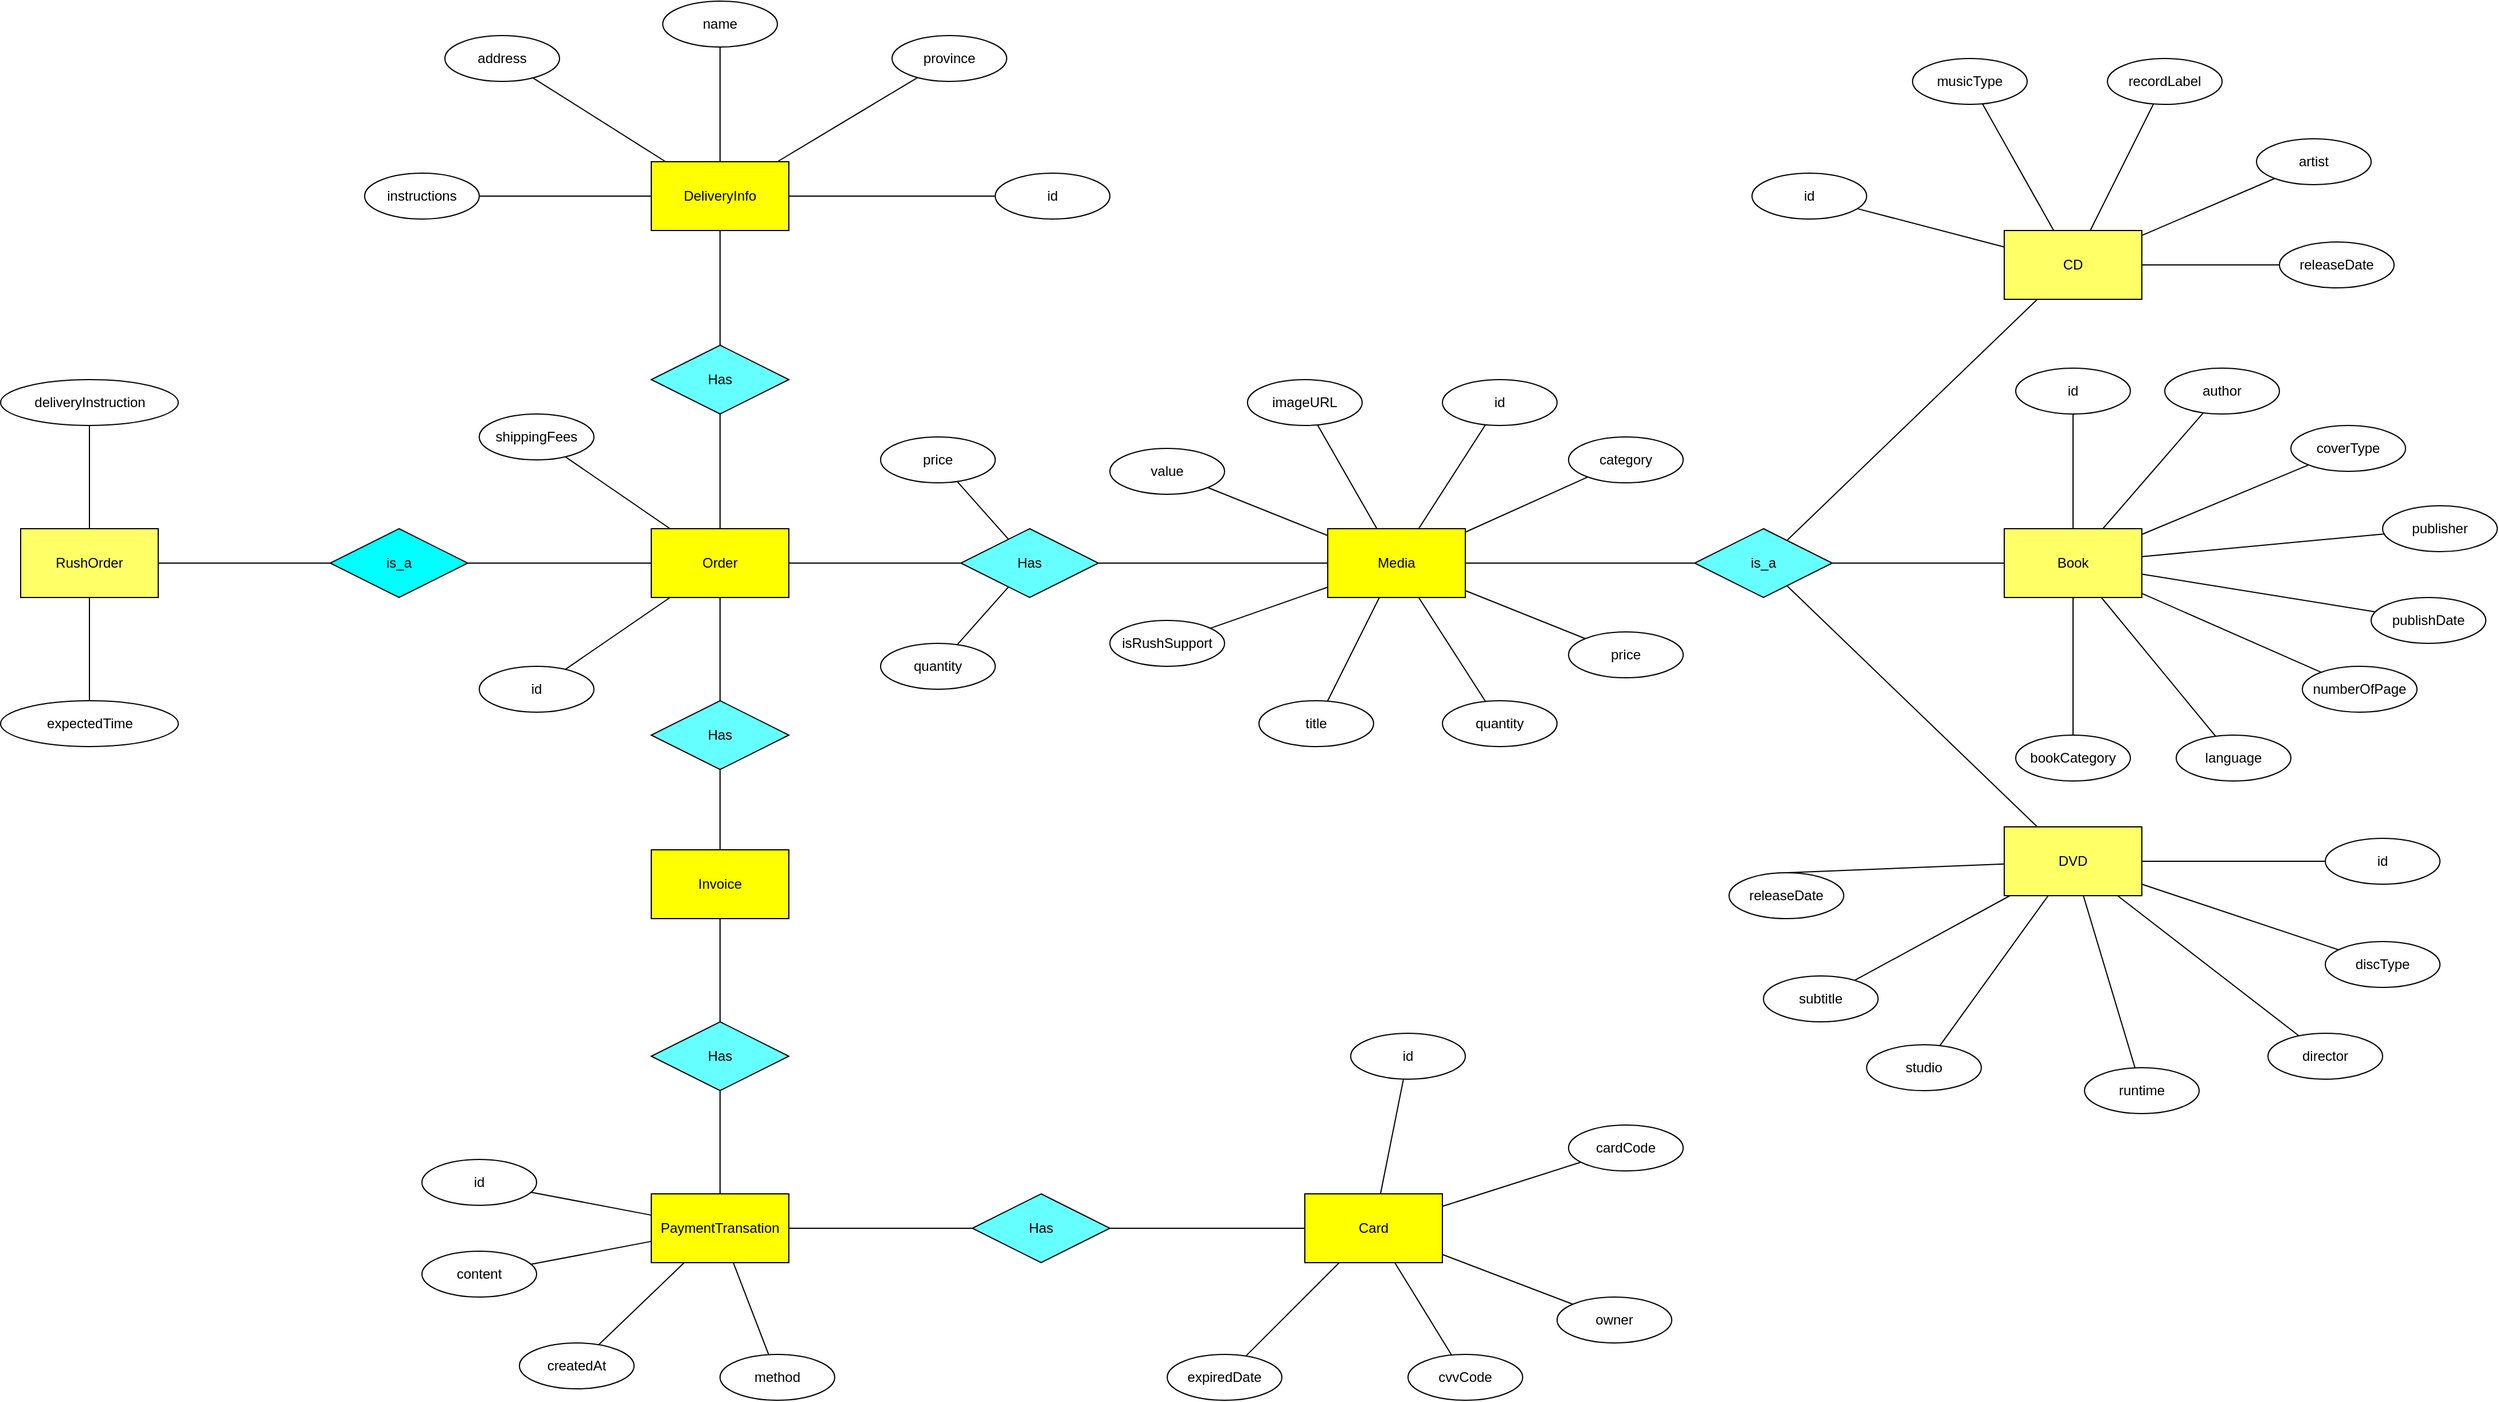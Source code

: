 <mxfile version="13.9.9" type="device"><diagram id="BMKynD8M-2p9lJQKwNP9" name="Page-1"><mxGraphModel dx="3026" dy="1906" grid="1" gridSize="10" guides="1" tooltips="1" connect="1" arrows="1" fold="1" page="1" pageScale="1" pageWidth="850" pageHeight="1100" math="0" shadow="0"><root><mxCell id="0"/><mxCell id="1" parent="0"/><mxCell id="ZqrV1wIDL7l1oTi-5cJZ-1" value="Media" style="rounded=0;whiteSpace=wrap;html=1;fillColor=#FFFF00;" parent="1" vertex="1"><mxGeometry x="180" y="220" width="120" height="60" as="geometry"/></mxCell><mxCell id="ZqrV1wIDL7l1oTi-5cJZ-3" value="id" style="ellipse;whiteSpace=wrap;html=1;align=center;" parent="1" vertex="1"><mxGeometry x="280" y="90" width="100" height="40" as="geometry"/></mxCell><mxCell id="ZqrV1wIDL7l1oTi-5cJZ-4" value="category" style="ellipse;whiteSpace=wrap;html=1;align=center;" parent="1" vertex="1"><mxGeometry x="390" y="140" width="100" height="40" as="geometry"/></mxCell><mxCell id="ZqrV1wIDL7l1oTi-5cJZ-5" value="price" style="ellipse;whiteSpace=wrap;html=1;align=center;" parent="1" vertex="1"><mxGeometry x="390" y="310" width="100" height="40" as="geometry"/></mxCell><mxCell id="ZqrV1wIDL7l1oTi-5cJZ-6" value="quantity" style="ellipse;whiteSpace=wrap;html=1;align=center;" parent="1" vertex="1"><mxGeometry x="280" y="370" width="100" height="40" as="geometry"/></mxCell><mxCell id="ZqrV1wIDL7l1oTi-5cJZ-7" value="title" style="ellipse;whiteSpace=wrap;html=1;align=center;" parent="1" vertex="1"><mxGeometry x="120" y="370" width="100" height="40" as="geometry"/></mxCell><mxCell id="ZqrV1wIDL7l1oTi-5cJZ-8" value="imageURL" style="ellipse;whiteSpace=wrap;html=1;align=center;" parent="1" vertex="1"><mxGeometry x="110" y="90" width="100" height="40" as="geometry"/></mxCell><mxCell id="ZqrV1wIDL7l1oTi-5cJZ-9" value="value" style="ellipse;whiteSpace=wrap;html=1;align=center;" parent="1" vertex="1"><mxGeometry x="-10" y="150" width="100" height="40" as="geometry"/></mxCell><mxCell id="ZqrV1wIDL7l1oTi-5cJZ-10" value="Has" style="shape=rhombus;perimeter=rhombusPerimeter;whiteSpace=wrap;html=1;align=center;fillColor=#66FFFF;" parent="1" vertex="1"><mxGeometry x="-140" y="220" width="120" height="60" as="geometry"/></mxCell><mxCell id="ZqrV1wIDL7l1oTi-5cJZ-13" value="price" style="ellipse;whiteSpace=wrap;html=1;align=center;" parent="1" vertex="1"><mxGeometry x="-210" y="140" width="100" height="40" as="geometry"/></mxCell><mxCell id="ZqrV1wIDL7l1oTi-5cJZ-14" value="quantity" style="ellipse;whiteSpace=wrap;html=1;align=center;" parent="1" vertex="1"><mxGeometry x="-210" y="320" width="100" height="40" as="geometry"/></mxCell><mxCell id="ZqrV1wIDL7l1oTi-5cJZ-16" value="" style="endArrow=none;html=1;" parent="1" source="ZqrV1wIDL7l1oTi-5cJZ-10" target="ZqrV1wIDL7l1oTi-5cJZ-13" edge="1"><mxGeometry width="50" height="50" relative="1" as="geometry"><mxPoint x="150" y="450" as="sourcePoint"/><mxPoint x="200" y="400" as="targetPoint"/></mxGeometry></mxCell><mxCell id="ZqrV1wIDL7l1oTi-5cJZ-17" value="" style="endArrow=none;html=1;" parent="1" source="ZqrV1wIDL7l1oTi-5cJZ-1" target="ZqrV1wIDL7l1oTi-5cJZ-5" edge="1"><mxGeometry width="50" height="50" relative="1" as="geometry"><mxPoint x="-86.364" y="281.818" as="sourcePoint"/><mxPoint x="-145.633" y="360.843" as="targetPoint"/></mxGeometry></mxCell><mxCell id="ZqrV1wIDL7l1oTi-5cJZ-18" value="" style="endArrow=none;html=1;" parent="1" source="ZqrV1wIDL7l1oTi-5cJZ-1" target="ZqrV1wIDL7l1oTi-5cJZ-6" edge="1"><mxGeometry width="50" height="50" relative="1" as="geometry"><mxPoint x="-76.364" y="291.818" as="sourcePoint"/><mxPoint x="-135.633" y="370.843" as="targetPoint"/></mxGeometry></mxCell><mxCell id="ZqrV1wIDL7l1oTi-5cJZ-19" value="" style="endArrow=none;html=1;" parent="1" source="ZqrV1wIDL7l1oTi-5cJZ-7" target="ZqrV1wIDL7l1oTi-5cJZ-1" edge="1"><mxGeometry width="50" height="50" relative="1" as="geometry"><mxPoint x="-66.364" y="301.818" as="sourcePoint"/><mxPoint x="-125.633" y="380.843" as="targetPoint"/></mxGeometry></mxCell><mxCell id="ZqrV1wIDL7l1oTi-5cJZ-20" value="" style="endArrow=none;html=1;" parent="1" source="ZqrV1wIDL7l1oTi-5cJZ-14" target="ZqrV1wIDL7l1oTi-5cJZ-10" edge="1"><mxGeometry width="50" height="50" relative="1" as="geometry"><mxPoint x="-56.364" y="311.818" as="sourcePoint"/><mxPoint x="-115.633" y="390.843" as="targetPoint"/></mxGeometry></mxCell><mxCell id="ZqrV1wIDL7l1oTi-5cJZ-21" value="" style="endArrow=none;html=1;" parent="1" source="ZqrV1wIDL7l1oTi-5cJZ-9" target="ZqrV1wIDL7l1oTi-5cJZ-1" edge="1"><mxGeometry width="50" height="50" relative="1" as="geometry"><mxPoint x="-46.364" y="321.818" as="sourcePoint"/><mxPoint x="-105.633" y="400.843" as="targetPoint"/></mxGeometry></mxCell><mxCell id="ZqrV1wIDL7l1oTi-5cJZ-22" value="" style="endArrow=none;html=1;" parent="1" source="ZqrV1wIDL7l1oTi-5cJZ-1" target="ZqrV1wIDL7l1oTi-5cJZ-3" edge="1"><mxGeometry width="50" height="50" relative="1" as="geometry"><mxPoint x="139.266" y="319.998" as="sourcePoint"/><mxPoint x="79.997" y="399.023" as="targetPoint"/></mxGeometry></mxCell><mxCell id="ZqrV1wIDL7l1oTi-5cJZ-23" value="" style="endArrow=none;html=1;" parent="1" source="ZqrV1wIDL7l1oTi-5cJZ-8" target="ZqrV1wIDL7l1oTi-5cJZ-1" edge="1"><mxGeometry width="50" height="50" relative="1" as="geometry"><mxPoint x="-26.364" y="341.818" as="sourcePoint"/><mxPoint x="-85.633" y="420.843" as="targetPoint"/></mxGeometry></mxCell><mxCell id="ZqrV1wIDL7l1oTi-5cJZ-24" value="" style="endArrow=none;html=1;" parent="1" source="ZqrV1wIDL7l1oTi-5cJZ-1" target="ZqrV1wIDL7l1oTi-5cJZ-4" edge="1"><mxGeometry width="50" height="50" relative="1" as="geometry"><mxPoint x="-16.364" y="351.818" as="sourcePoint"/><mxPoint x="-75.633" y="430.843" as="targetPoint"/></mxGeometry></mxCell><mxCell id="ZqrV1wIDL7l1oTi-5cJZ-27" value="" style="endArrow=none;html=1;" parent="1" source="ZqrV1wIDL7l1oTi-5cJZ-10" target="ZqrV1wIDL7l1oTi-5cJZ-1" edge="1"><mxGeometry width="50" height="50" relative="1" as="geometry"><mxPoint x="-250" y="220" as="sourcePoint"/><mxPoint x="-200" y="170" as="targetPoint"/></mxGeometry></mxCell><mxCell id="ZqrV1wIDL7l1oTi-5cJZ-29" value="Order" style="rounded=0;whiteSpace=wrap;html=1;fillColor=#FFFF00;" parent="1" vertex="1"><mxGeometry x="-410" y="220" width="120" height="60" as="geometry"/></mxCell><mxCell id="ZqrV1wIDL7l1oTi-5cJZ-30" value="" style="endArrow=none;html=1;" parent="1" source="ZqrV1wIDL7l1oTi-5cJZ-29" target="ZqrV1wIDL7l1oTi-5cJZ-10" edge="1"><mxGeometry width="50" height="50" relative="1" as="geometry"><mxPoint x="-570" y="410" as="sourcePoint"/><mxPoint x="-520" y="360" as="targetPoint"/></mxGeometry></mxCell><mxCell id="ZqrV1wIDL7l1oTi-5cJZ-31" value="DeliveryInfo" style="rounded=0;whiteSpace=wrap;html=1;fillColor=#FFFF00;" parent="1" vertex="1"><mxGeometry x="-410" y="-100" width="120" height="60" as="geometry"/></mxCell><mxCell id="ZqrV1wIDL7l1oTi-5cJZ-32" value="Has" style="shape=rhombus;perimeter=rhombusPerimeter;whiteSpace=wrap;html=1;align=center;fillColor=#66FFFF;" parent="1" vertex="1"><mxGeometry x="-410" y="60" width="120" height="60" as="geometry"/></mxCell><mxCell id="ZqrV1wIDL7l1oTi-5cJZ-33" value="" style="endArrow=none;html=1;" parent="1" source="ZqrV1wIDL7l1oTi-5cJZ-32" target="ZqrV1wIDL7l1oTi-5cJZ-31" edge="1"><mxGeometry width="50" height="50" relative="1" as="geometry"><mxPoint x="-450" y="10" as="sourcePoint"/><mxPoint x="-400" y="-40" as="targetPoint"/></mxGeometry></mxCell><mxCell id="ZqrV1wIDL7l1oTi-5cJZ-34" value="" style="endArrow=none;html=1;" parent="1" source="ZqrV1wIDL7l1oTi-5cJZ-29" target="ZqrV1wIDL7l1oTi-5cJZ-32" edge="1"><mxGeometry width="50" height="50" relative="1" as="geometry"><mxPoint x="-500" y="70" as="sourcePoint"/><mxPoint x="-450" y="20" as="targetPoint"/></mxGeometry></mxCell><mxCell id="ZqrV1wIDL7l1oTi-5cJZ-35" value="id" style="ellipse;whiteSpace=wrap;html=1;align=center;" parent="1" vertex="1"><mxGeometry x="-110" y="-90" width="100" height="40" as="geometry"/></mxCell><mxCell id="ZqrV1wIDL7l1oTi-5cJZ-36" value="province" style="ellipse;whiteSpace=wrap;html=1;align=center;" parent="1" vertex="1"><mxGeometry x="-200" y="-210" width="100" height="40" as="geometry"/></mxCell><mxCell id="ZqrV1wIDL7l1oTi-5cJZ-37" value="instructions" style="ellipse;whiteSpace=wrap;html=1;align=center;" parent="1" vertex="1"><mxGeometry x="-660" y="-90" width="100" height="40" as="geometry"/></mxCell><mxCell id="ZqrV1wIDL7l1oTi-5cJZ-38" value="address" style="ellipse;whiteSpace=wrap;html=1;align=center;" parent="1" vertex="1"><mxGeometry x="-590" y="-210" width="100" height="40" as="geometry"/></mxCell><mxCell id="ZqrV1wIDL7l1oTi-5cJZ-39" value="name" style="ellipse;whiteSpace=wrap;html=1;align=center;" parent="1" vertex="1"><mxGeometry x="-400" y="-240" width="100" height="40" as="geometry"/></mxCell><mxCell id="ZqrV1wIDL7l1oTi-5cJZ-41" value="" style="endArrow=none;html=1;" parent="1" source="ZqrV1wIDL7l1oTi-5cJZ-31" target="ZqrV1wIDL7l1oTi-5cJZ-37" edge="1"><mxGeometry width="50" height="50" relative="1" as="geometry"><mxPoint x="-680" y="90" as="sourcePoint"/><mxPoint x="-630" y="40" as="targetPoint"/></mxGeometry></mxCell><mxCell id="ZqrV1wIDL7l1oTi-5cJZ-42" value="" style="endArrow=none;html=1;" parent="1" source="ZqrV1wIDL7l1oTi-5cJZ-31" target="ZqrV1wIDL7l1oTi-5cJZ-38" edge="1"><mxGeometry width="50" height="50" relative="1" as="geometry"><mxPoint x="-670" y="100" as="sourcePoint"/><mxPoint x="-620" y="50" as="targetPoint"/></mxGeometry></mxCell><mxCell id="ZqrV1wIDL7l1oTi-5cJZ-43" value="" style="endArrow=none;html=1;" parent="1" source="ZqrV1wIDL7l1oTi-5cJZ-31" target="ZqrV1wIDL7l1oTi-5cJZ-39" edge="1"><mxGeometry width="50" height="50" relative="1" as="geometry"><mxPoint x="-660" y="110" as="sourcePoint"/><mxPoint x="-610" y="60" as="targetPoint"/></mxGeometry></mxCell><mxCell id="ZqrV1wIDL7l1oTi-5cJZ-44" value="" style="endArrow=none;html=1;" parent="1" source="ZqrV1wIDL7l1oTi-5cJZ-31" target="ZqrV1wIDL7l1oTi-5cJZ-36" edge="1"><mxGeometry width="50" height="50" relative="1" as="geometry"><mxPoint x="-650" y="120" as="sourcePoint"/><mxPoint x="-600" y="70" as="targetPoint"/></mxGeometry></mxCell><mxCell id="ZqrV1wIDL7l1oTi-5cJZ-45" value="" style="endArrow=none;html=1;" parent="1" source="ZqrV1wIDL7l1oTi-5cJZ-31" target="ZqrV1wIDL7l1oTi-5cJZ-35" edge="1"><mxGeometry width="50" height="50" relative="1" as="geometry"><mxPoint x="-640" y="130" as="sourcePoint"/><mxPoint x="-590" y="80" as="targetPoint"/></mxGeometry></mxCell><mxCell id="ZqrV1wIDL7l1oTi-5cJZ-46" value="id" style="ellipse;whiteSpace=wrap;html=1;align=center;" parent="1" vertex="1"><mxGeometry x="-560" y="340" width="100" height="40" as="geometry"/></mxCell><mxCell id="ZqrV1wIDL7l1oTi-5cJZ-47" value="shippingFees" style="ellipse;whiteSpace=wrap;html=1;align=center;" parent="1" vertex="1"><mxGeometry x="-560" y="120" width="100" height="40" as="geometry"/></mxCell><mxCell id="ZqrV1wIDL7l1oTi-5cJZ-48" value="" style="endArrow=none;html=1;" parent="1" source="ZqrV1wIDL7l1oTi-5cJZ-46" target="ZqrV1wIDL7l1oTi-5cJZ-29" edge="1"><mxGeometry width="50" height="50" relative="1" as="geometry"><mxPoint x="-620" y="130" as="sourcePoint"/><mxPoint x="-570" y="80" as="targetPoint"/></mxGeometry></mxCell><mxCell id="ZqrV1wIDL7l1oTi-5cJZ-49" value="" style="endArrow=none;html=1;" parent="1" source="ZqrV1wIDL7l1oTi-5cJZ-47" target="ZqrV1wIDL7l1oTi-5cJZ-29" edge="1"><mxGeometry width="50" height="50" relative="1" as="geometry"><mxPoint x="-770" y="140" as="sourcePoint"/><mxPoint x="-720" y="90" as="targetPoint"/></mxGeometry></mxCell><mxCell id="ZqrV1wIDL7l1oTi-5cJZ-50" value="Invoice" style="rounded=0;whiteSpace=wrap;html=1;fillColor=#FFFF00;" parent="1" vertex="1"><mxGeometry x="-410" y="500" width="120" height="60" as="geometry"/></mxCell><mxCell id="ZqrV1wIDL7l1oTi-5cJZ-51" value="Has" style="shape=rhombus;perimeter=rhombusPerimeter;whiteSpace=wrap;html=1;align=center;fillColor=#66FFFF;" parent="1" vertex="1"><mxGeometry x="-410" y="370" width="120" height="60" as="geometry"/></mxCell><mxCell id="ZqrV1wIDL7l1oTi-5cJZ-52" value="" style="endArrow=none;html=1;" parent="1" source="ZqrV1wIDL7l1oTi-5cJZ-51" target="ZqrV1wIDL7l1oTi-5cJZ-29" edge="1"><mxGeometry width="50" height="50" relative="1" as="geometry"><mxPoint x="-160" y="350" as="sourcePoint"/><mxPoint x="-110" y="300" as="targetPoint"/></mxGeometry></mxCell><mxCell id="ZqrV1wIDL7l1oTi-5cJZ-53" value="" style="endArrow=none;html=1;" parent="1" source="ZqrV1wIDL7l1oTi-5cJZ-50" target="ZqrV1wIDL7l1oTi-5cJZ-51" edge="1"><mxGeometry width="50" height="50" relative="1" as="geometry"><mxPoint x="-530" y="480" as="sourcePoint"/><mxPoint x="-480" y="430" as="targetPoint"/></mxGeometry></mxCell><mxCell id="ZqrV1wIDL7l1oTi-5cJZ-54" value="Has" style="shape=rhombus;perimeter=rhombusPerimeter;whiteSpace=wrap;html=1;align=center;fillColor=#66FFFF;" parent="1" vertex="1"><mxGeometry x="-410" y="650" width="120" height="60" as="geometry"/></mxCell><mxCell id="ZqrV1wIDL7l1oTi-5cJZ-55" value="PaymentTransation" style="rounded=0;whiteSpace=wrap;html=1;fillColor=#FFFF00;" parent="1" vertex="1"><mxGeometry x="-410" y="800" width="120" height="60" as="geometry"/></mxCell><mxCell id="ZqrV1wIDL7l1oTi-5cJZ-56" value="" style="endArrow=none;html=1;" parent="1" source="ZqrV1wIDL7l1oTi-5cJZ-54" target="ZqrV1wIDL7l1oTi-5cJZ-50" edge="1"><mxGeometry width="50" height="50" relative="1" as="geometry"><mxPoint x="-740" y="550" as="sourcePoint"/><mxPoint x="-690" y="500" as="targetPoint"/></mxGeometry></mxCell><mxCell id="ZqrV1wIDL7l1oTi-5cJZ-57" value="" style="endArrow=none;html=1;" parent="1" source="ZqrV1wIDL7l1oTi-5cJZ-55" target="ZqrV1wIDL7l1oTi-5cJZ-54" edge="1"><mxGeometry width="50" height="50" relative="1" as="geometry"><mxPoint x="-600" y="710" as="sourcePoint"/><mxPoint x="-550" y="660" as="targetPoint"/></mxGeometry></mxCell><mxCell id="ZqrV1wIDL7l1oTi-5cJZ-58" value="id" style="ellipse;whiteSpace=wrap;html=1;align=center;" parent="1" vertex="1"><mxGeometry x="-610" y="770" width="100" height="40" as="geometry"/></mxCell><mxCell id="ZqrV1wIDL7l1oTi-5cJZ-59" value="content" style="ellipse;whiteSpace=wrap;html=1;align=center;" parent="1" vertex="1"><mxGeometry x="-610" y="850" width="100" height="40" as="geometry"/></mxCell><mxCell id="ZqrV1wIDL7l1oTi-5cJZ-60" value="createdAt" style="ellipse;whiteSpace=wrap;html=1;align=center;" parent="1" vertex="1"><mxGeometry x="-525" y="930" width="100" height="40" as="geometry"/></mxCell><mxCell id="ZqrV1wIDL7l1oTi-5cJZ-61" value="method" style="ellipse;whiteSpace=wrap;html=1;align=center;" parent="1" vertex="1"><mxGeometry x="-350" y="940" width="100" height="40" as="geometry"/></mxCell><mxCell id="ZqrV1wIDL7l1oTi-5cJZ-65" value="" style="endArrow=none;html=1;" parent="1" source="ZqrV1wIDL7l1oTi-5cJZ-55" target="ZqrV1wIDL7l1oTi-5cJZ-61" edge="1"><mxGeometry width="50" height="50" relative="1" as="geometry"><mxPoint x="-740" y="650" as="sourcePoint"/><mxPoint x="-690" y="600" as="targetPoint"/></mxGeometry></mxCell><mxCell id="ZqrV1wIDL7l1oTi-5cJZ-66" value="" style="endArrow=none;html=1;" parent="1" source="ZqrV1wIDL7l1oTi-5cJZ-55" target="ZqrV1wIDL7l1oTi-5cJZ-60" edge="1"><mxGeometry width="50" height="50" relative="1" as="geometry"><mxPoint x="-730" y="660" as="sourcePoint"/><mxPoint x="-680" y="610" as="targetPoint"/></mxGeometry></mxCell><mxCell id="ZqrV1wIDL7l1oTi-5cJZ-67" value="" style="endArrow=none;html=1;" parent="1" source="ZqrV1wIDL7l1oTi-5cJZ-58" target="ZqrV1wIDL7l1oTi-5cJZ-55" edge="1"><mxGeometry width="50" height="50" relative="1" as="geometry"><mxPoint x="-720" y="670" as="sourcePoint"/><mxPoint x="-670" y="620" as="targetPoint"/></mxGeometry></mxCell><mxCell id="ZqrV1wIDL7l1oTi-5cJZ-68" value="" style="endArrow=none;html=1;" parent="1" source="ZqrV1wIDL7l1oTi-5cJZ-59" target="ZqrV1wIDL7l1oTi-5cJZ-55" edge="1"><mxGeometry width="50" height="50" relative="1" as="geometry"><mxPoint x="-710" y="680" as="sourcePoint"/><mxPoint x="-660" y="630" as="targetPoint"/></mxGeometry></mxCell><mxCell id="ZqrV1wIDL7l1oTi-5cJZ-69" value="Has" style="shape=rhombus;perimeter=rhombusPerimeter;whiteSpace=wrap;html=1;align=center;fillColor=#66FFFF;" parent="1" vertex="1"><mxGeometry x="-130" y="800" width="120" height="60" as="geometry"/></mxCell><mxCell id="ZqrV1wIDL7l1oTi-5cJZ-70" value="" style="endArrow=none;html=1;" parent="1" source="ZqrV1wIDL7l1oTi-5cJZ-55" target="ZqrV1wIDL7l1oTi-5cJZ-69" edge="1"><mxGeometry width="50" height="50" relative="1" as="geometry"><mxPoint x="-240" y="730" as="sourcePoint"/><mxPoint x="-190" y="680" as="targetPoint"/></mxGeometry></mxCell><mxCell id="ZqrV1wIDL7l1oTi-5cJZ-71" value="Card" style="rounded=0;whiteSpace=wrap;html=1;fillColor=#FFFF00;" parent="1" vertex="1"><mxGeometry x="160" y="800" width="120" height="60" as="geometry"/></mxCell><mxCell id="ZqrV1wIDL7l1oTi-5cJZ-72" value="" style="endArrow=none;html=1;" parent="1" source="ZqrV1wIDL7l1oTi-5cJZ-69" target="ZqrV1wIDL7l1oTi-5cJZ-71" edge="1"><mxGeometry width="50" height="50" relative="1" as="geometry"><mxPoint x="-110" y="810" as="sourcePoint"/><mxPoint x="-60" y="760" as="targetPoint"/></mxGeometry></mxCell><mxCell id="ZqrV1wIDL7l1oTi-5cJZ-73" value="expiredDate" style="ellipse;whiteSpace=wrap;html=1;align=center;" parent="1" vertex="1"><mxGeometry x="40" y="940" width="100" height="40" as="geometry"/></mxCell><mxCell id="ZqrV1wIDL7l1oTi-5cJZ-74" value="id" style="ellipse;whiteSpace=wrap;html=1;align=center;" parent="1" vertex="1"><mxGeometry x="200" y="660" width="100" height="40" as="geometry"/></mxCell><mxCell id="ZqrV1wIDL7l1oTi-5cJZ-75" value="cvvCode" style="ellipse;whiteSpace=wrap;html=1;align=center;" parent="1" vertex="1"><mxGeometry x="250" y="940" width="100" height="40" as="geometry"/></mxCell><mxCell id="ZqrV1wIDL7l1oTi-5cJZ-76" value="owner" style="ellipse;whiteSpace=wrap;html=1;align=center;" parent="1" vertex="1"><mxGeometry x="380" y="890" width="100" height="40" as="geometry"/></mxCell><mxCell id="ZqrV1wIDL7l1oTi-5cJZ-77" value="cardCode" style="ellipse;whiteSpace=wrap;html=1;align=center;" parent="1" vertex="1"><mxGeometry x="390" y="740" width="100" height="40" as="geometry"/></mxCell><mxCell id="ZqrV1wIDL7l1oTi-5cJZ-78" value="" style="endArrow=none;html=1;" parent="1" source="ZqrV1wIDL7l1oTi-5cJZ-71" target="ZqrV1wIDL7l1oTi-5cJZ-74" edge="1"><mxGeometry width="50" height="50" relative="1" as="geometry"><mxPoint x="-80" y="680" as="sourcePoint"/><mxPoint x="-30" y="630" as="targetPoint"/></mxGeometry></mxCell><mxCell id="ZqrV1wIDL7l1oTi-5cJZ-79" value="" style="endArrow=none;html=1;" parent="1" source="ZqrV1wIDL7l1oTi-5cJZ-73" target="ZqrV1wIDL7l1oTi-5cJZ-71" edge="1"><mxGeometry width="50" height="50" relative="1" as="geometry"><mxPoint x="-70" y="690" as="sourcePoint"/><mxPoint x="210" y="690" as="targetPoint"/></mxGeometry></mxCell><mxCell id="ZqrV1wIDL7l1oTi-5cJZ-80" value="" style="endArrow=none;html=1;" parent="1" source="ZqrV1wIDL7l1oTi-5cJZ-71" target="ZqrV1wIDL7l1oTi-5cJZ-75" edge="1"><mxGeometry width="50" height="50" relative="1" as="geometry"><mxPoint x="-60" y="700" as="sourcePoint"/><mxPoint x="220" y="700" as="targetPoint"/></mxGeometry></mxCell><mxCell id="ZqrV1wIDL7l1oTi-5cJZ-81" value="" style="endArrow=none;html=1;" parent="1" source="ZqrV1wIDL7l1oTi-5cJZ-76" target="ZqrV1wIDL7l1oTi-5cJZ-71" edge="1"><mxGeometry width="50" height="50" relative="1" as="geometry"><mxPoint x="200" y="780" as="sourcePoint"/><mxPoint x="480" y="780" as="targetPoint"/></mxGeometry></mxCell><mxCell id="ZqrV1wIDL7l1oTi-5cJZ-82" value="" style="endArrow=none;html=1;" parent="1" source="ZqrV1wIDL7l1oTi-5cJZ-77" target="ZqrV1wIDL7l1oTi-5cJZ-71" edge="1"><mxGeometry width="50" height="50" relative="1" as="geometry"><mxPoint x="-40" y="720" as="sourcePoint"/><mxPoint x="240" y="720" as="targetPoint"/></mxGeometry></mxCell><mxCell id="ZqrV1wIDL7l1oTi-5cJZ-83" value="is_a" style="shape=rhombus;perimeter=rhombusPerimeter;whiteSpace=wrap;html=1;align=center;fillColor=#66FFFF;" parent="1" vertex="1"><mxGeometry x="500" y="220" width="120" height="60" as="geometry"/></mxCell><mxCell id="ZqrV1wIDL7l1oTi-5cJZ-84" value="CD" style="rounded=0;whiteSpace=wrap;html=1;fillColor=#FFFF66;" parent="1" vertex="1"><mxGeometry x="770" y="-40" width="120" height="60" as="geometry"/></mxCell><mxCell id="ZqrV1wIDL7l1oTi-5cJZ-85" value="Book" style="rounded=0;whiteSpace=wrap;html=1;fillColor=#FFFF66;" parent="1" vertex="1"><mxGeometry x="770" y="220" width="120" height="60" as="geometry"/></mxCell><mxCell id="ZqrV1wIDL7l1oTi-5cJZ-86" value="DVD" style="rounded=0;whiteSpace=wrap;html=1;fillColor=#FFFF66;" parent="1" vertex="1"><mxGeometry x="770" y="480" width="120" height="60" as="geometry"/></mxCell><mxCell id="ZqrV1wIDL7l1oTi-5cJZ-87" value="" style="endArrow=none;html=1;" parent="1" source="ZqrV1wIDL7l1oTi-5cJZ-1" target="ZqrV1wIDL7l1oTi-5cJZ-83" edge="1"><mxGeometry width="50" height="50" relative="1" as="geometry"><mxPoint x="570" y="140" as="sourcePoint"/><mxPoint x="620" y="90" as="targetPoint"/></mxGeometry></mxCell><mxCell id="ZqrV1wIDL7l1oTi-5cJZ-88" value="" style="endArrow=none;html=1;" parent="1" source="ZqrV1wIDL7l1oTi-5cJZ-83" target="ZqrV1wIDL7l1oTi-5cJZ-85" edge="1"><mxGeometry width="50" height="50" relative="1" as="geometry"><mxPoint x="-30" y="730" as="sourcePoint"/><mxPoint x="250" y="730" as="targetPoint"/></mxGeometry></mxCell><mxCell id="ZqrV1wIDL7l1oTi-5cJZ-89" value="" style="endArrow=none;html=1;" parent="1" source="ZqrV1wIDL7l1oTi-5cJZ-83" target="ZqrV1wIDL7l1oTi-5cJZ-86" edge="1"><mxGeometry width="50" height="50" relative="1" as="geometry"><mxPoint x="-20" y="740" as="sourcePoint"/><mxPoint x="260" y="740" as="targetPoint"/></mxGeometry></mxCell><mxCell id="ZqrV1wIDL7l1oTi-5cJZ-90" value="" style="endArrow=none;html=1;" parent="1" source="ZqrV1wIDL7l1oTi-5cJZ-84" target="ZqrV1wIDL7l1oTi-5cJZ-83" edge="1"><mxGeometry width="50" height="50" relative="1" as="geometry"><mxPoint x="625.862" y="262.069" as="sourcePoint"/><mxPoint x="780" y="267.778" as="targetPoint"/></mxGeometry></mxCell><mxCell id="ZqrV1wIDL7l1oTi-5cJZ-91" value="musicType" style="ellipse;whiteSpace=wrap;html=1;align=center;fillColor=#FFFFFF;" parent="1" vertex="1"><mxGeometry x="690" y="-190" width="100" height="40" as="geometry"/></mxCell><mxCell id="ZqrV1wIDL7l1oTi-5cJZ-92" value="recordLabel" style="ellipse;whiteSpace=wrap;html=1;align=center;fillColor=#FFFFFF;" parent="1" vertex="1"><mxGeometry x="860" y="-190" width="100" height="40" as="geometry"/></mxCell><mxCell id="ZqrV1wIDL7l1oTi-5cJZ-93" value="id" style="ellipse;whiteSpace=wrap;html=1;align=center;fillColor=#FFFFFF;" parent="1" vertex="1"><mxGeometry x="550" y="-90" width="100" height="40" as="geometry"/></mxCell><mxCell id="ZqrV1wIDL7l1oTi-5cJZ-94" value="artist" style="ellipse;whiteSpace=wrap;html=1;align=center;fillColor=#FFFFFF;" parent="1" vertex="1"><mxGeometry x="990" y="-120" width="100" height="40" as="geometry"/></mxCell><mxCell id="ZqrV1wIDL7l1oTi-5cJZ-95" value="releaseDate" style="ellipse;whiteSpace=wrap;html=1;align=center;fillColor=#FFFFFF;" parent="1" vertex="1"><mxGeometry x="1010" y="-30" width="100" height="40" as="geometry"/></mxCell><mxCell id="ZqrV1wIDL7l1oTi-5cJZ-96" value="publisher" style="ellipse;whiteSpace=wrap;html=1;align=center;fillColor=#FFFFFF;" parent="1" vertex="1"><mxGeometry x="1100" y="200" width="100" height="40" as="geometry"/></mxCell><mxCell id="ZqrV1wIDL7l1oTi-5cJZ-97" value="coverType" style="ellipse;whiteSpace=wrap;html=1;align=center;fillColor=#FFFFFF;" parent="1" vertex="1"><mxGeometry x="1020" y="130" width="100" height="40" as="geometry"/></mxCell><mxCell id="ZqrV1wIDL7l1oTi-5cJZ-98" value="id" style="ellipse;whiteSpace=wrap;html=1;align=center;fillColor=#FFFFFF;" parent="1" vertex="1"><mxGeometry x="780" y="80" width="100" height="40" as="geometry"/></mxCell><mxCell id="ZqrV1wIDL7l1oTi-5cJZ-99" value="bookCategory" style="ellipse;whiteSpace=wrap;html=1;align=center;fillColor=#FFFFFF;" parent="1" vertex="1"><mxGeometry x="780" y="400" width="100" height="40" as="geometry"/></mxCell><mxCell id="ZqrV1wIDL7l1oTi-5cJZ-100" value="language" style="ellipse;whiteSpace=wrap;html=1;align=center;fillColor=#FFFFFF;" parent="1" vertex="1"><mxGeometry x="920" y="400" width="100" height="40" as="geometry"/></mxCell><mxCell id="ZqrV1wIDL7l1oTi-5cJZ-101" value="author" style="ellipse;whiteSpace=wrap;html=1;align=center;fillColor=#FFFFFF;" parent="1" vertex="1"><mxGeometry x="910" y="80" width="100" height="40" as="geometry"/></mxCell><mxCell id="ZqrV1wIDL7l1oTi-5cJZ-102" value="numberOfPage" style="ellipse;whiteSpace=wrap;html=1;align=center;fillColor=#FFFFFF;" parent="1" vertex="1"><mxGeometry x="1030" y="340" width="100" height="40" as="geometry"/></mxCell><mxCell id="ZqrV1wIDL7l1oTi-5cJZ-103" value="publishDate" style="ellipse;whiteSpace=wrap;html=1;align=center;fillColor=#FFFFFF;" parent="1" vertex="1"><mxGeometry x="1090" y="280" width="100" height="40" as="geometry"/></mxCell><mxCell id="ZqrV1wIDL7l1oTi-5cJZ-104" value="director" style="ellipse;whiteSpace=wrap;html=1;align=center;fillColor=#FFFFFF;" parent="1" vertex="1"><mxGeometry x="1000" y="660" width="100" height="40" as="geometry"/></mxCell><mxCell id="ZqrV1wIDL7l1oTi-5cJZ-105" value="releaseDate" style="ellipse;whiteSpace=wrap;html=1;align=center;fillColor=#FFFFFF;" parent="1" vertex="1"><mxGeometry x="530" y="520" width="100" height="40" as="geometry"/></mxCell><mxCell id="ZqrV1wIDL7l1oTi-5cJZ-106" value="subtitle" style="ellipse;whiteSpace=wrap;html=1;align=center;fillColor=#FFFFFF;" parent="1" vertex="1"><mxGeometry x="560" y="610" width="100" height="40" as="geometry"/></mxCell><mxCell id="ZqrV1wIDL7l1oTi-5cJZ-107" value="studio" style="ellipse;whiteSpace=wrap;html=1;align=center;fillColor=#FFFFFF;" parent="1" vertex="1"><mxGeometry x="650" y="670" width="100" height="40" as="geometry"/></mxCell><mxCell id="ZqrV1wIDL7l1oTi-5cJZ-108" value="runtime" style="ellipse;whiteSpace=wrap;html=1;align=center;fillColor=#FFFFFF;" parent="1" vertex="1"><mxGeometry x="840" y="690" width="100" height="40" as="geometry"/></mxCell><mxCell id="ZqrV1wIDL7l1oTi-5cJZ-109" value="discType" style="ellipse;whiteSpace=wrap;html=1;align=center;fillColor=#FFFFFF;" parent="1" vertex="1"><mxGeometry x="1050" y="580" width="100" height="40" as="geometry"/></mxCell><mxCell id="ZqrV1wIDL7l1oTi-5cJZ-110" value="id" style="ellipse;whiteSpace=wrap;html=1;align=center;fillColor=#FFFFFF;" parent="1" vertex="1"><mxGeometry x="1050" y="490" width="100" height="40" as="geometry"/></mxCell><mxCell id="ZqrV1wIDL7l1oTi-5cJZ-112" value="" style="endArrow=none;html=1;" parent="1" source="ZqrV1wIDL7l1oTi-5cJZ-84" target="ZqrV1wIDL7l1oTi-5cJZ-94" edge="1"><mxGeometry width="50" height="50" relative="1" as="geometry"><mxPoint x="510" y="30" as="sourcePoint"/><mxPoint x="560" y="-20" as="targetPoint"/></mxGeometry></mxCell><mxCell id="ZqrV1wIDL7l1oTi-5cJZ-113" value="" style="endArrow=none;html=1;" parent="1" source="ZqrV1wIDL7l1oTi-5cJZ-84" target="ZqrV1wIDL7l1oTi-5cJZ-95" edge="1"><mxGeometry width="50" height="50" relative="1" as="geometry"><mxPoint x="520" y="40" as="sourcePoint"/><mxPoint x="570" y="-10" as="targetPoint"/></mxGeometry></mxCell><mxCell id="ZqrV1wIDL7l1oTi-5cJZ-114" value="" style="endArrow=none;html=1;" parent="1" source="ZqrV1wIDL7l1oTi-5cJZ-84" target="ZqrV1wIDL7l1oTi-5cJZ-92" edge="1"><mxGeometry width="50" height="50" relative="1" as="geometry"><mxPoint x="530" y="50" as="sourcePoint"/><mxPoint x="580" as="targetPoint"/></mxGeometry></mxCell><mxCell id="ZqrV1wIDL7l1oTi-5cJZ-115" value="" style="endArrow=none;html=1;" parent="1" source="ZqrV1wIDL7l1oTi-5cJZ-84" target="ZqrV1wIDL7l1oTi-5cJZ-91" edge="1"><mxGeometry width="50" height="50" relative="1" as="geometry"><mxPoint x="540" y="60" as="sourcePoint"/><mxPoint x="590" y="10" as="targetPoint"/></mxGeometry></mxCell><mxCell id="ZqrV1wIDL7l1oTi-5cJZ-116" value="" style="endArrow=none;html=1;" parent="1" source="ZqrV1wIDL7l1oTi-5cJZ-84" target="ZqrV1wIDL7l1oTi-5cJZ-93" edge="1"><mxGeometry width="50" height="50" relative="1" as="geometry"><mxPoint x="550" y="70" as="sourcePoint"/><mxPoint x="600" y="20" as="targetPoint"/></mxGeometry></mxCell><mxCell id="ZqrV1wIDL7l1oTi-5cJZ-117" value="" style="endArrow=none;html=1;" parent="1" source="ZqrV1wIDL7l1oTi-5cJZ-85" target="ZqrV1wIDL7l1oTi-5cJZ-99" edge="1"><mxGeometry width="50" height="50" relative="1" as="geometry"><mxPoint x="490" y="80" as="sourcePoint"/><mxPoint x="540" y="30" as="targetPoint"/></mxGeometry></mxCell><mxCell id="ZqrV1wIDL7l1oTi-5cJZ-118" value="" style="endArrow=none;html=1;" parent="1" source="ZqrV1wIDL7l1oTi-5cJZ-85" target="ZqrV1wIDL7l1oTi-5cJZ-100" edge="1"><mxGeometry width="50" height="50" relative="1" as="geometry"><mxPoint x="500" y="90" as="sourcePoint"/><mxPoint x="550" y="40" as="targetPoint"/></mxGeometry></mxCell><mxCell id="ZqrV1wIDL7l1oTi-5cJZ-119" value="" style="endArrow=none;html=1;" parent="1" source="ZqrV1wIDL7l1oTi-5cJZ-85" target="ZqrV1wIDL7l1oTi-5cJZ-102" edge="1"><mxGeometry width="50" height="50" relative="1" as="geometry"><mxPoint x="510" y="100" as="sourcePoint"/><mxPoint x="560" y="50" as="targetPoint"/></mxGeometry></mxCell><mxCell id="ZqrV1wIDL7l1oTi-5cJZ-120" value="" style="endArrow=none;html=1;" parent="1" source="ZqrV1wIDL7l1oTi-5cJZ-85" target="ZqrV1wIDL7l1oTi-5cJZ-103" edge="1"><mxGeometry width="50" height="50" relative="1" as="geometry"><mxPoint x="520" y="110" as="sourcePoint"/><mxPoint x="570" y="60" as="targetPoint"/></mxGeometry></mxCell><mxCell id="ZqrV1wIDL7l1oTi-5cJZ-121" value="" style="endArrow=none;html=1;" parent="1" source="ZqrV1wIDL7l1oTi-5cJZ-85" target="ZqrV1wIDL7l1oTi-5cJZ-96" edge="1"><mxGeometry width="50" height="50" relative="1" as="geometry"><mxPoint x="530" y="120" as="sourcePoint"/><mxPoint x="580" y="70" as="targetPoint"/></mxGeometry></mxCell><mxCell id="ZqrV1wIDL7l1oTi-5cJZ-122" value="" style="endArrow=none;html=1;" parent="1" source="ZqrV1wIDL7l1oTi-5cJZ-85" target="ZqrV1wIDL7l1oTi-5cJZ-97" edge="1"><mxGeometry width="50" height="50" relative="1" as="geometry"><mxPoint x="540" y="130" as="sourcePoint"/><mxPoint x="590" y="80" as="targetPoint"/></mxGeometry></mxCell><mxCell id="ZqrV1wIDL7l1oTi-5cJZ-123" value="" style="endArrow=none;html=1;" parent="1" source="ZqrV1wIDL7l1oTi-5cJZ-85" target="ZqrV1wIDL7l1oTi-5cJZ-101" edge="1"><mxGeometry width="50" height="50" relative="1" as="geometry"><mxPoint x="550" y="140" as="sourcePoint"/><mxPoint x="600" y="90" as="targetPoint"/></mxGeometry></mxCell><mxCell id="ZqrV1wIDL7l1oTi-5cJZ-124" value="" style="endArrow=none;html=1;" parent="1" source="ZqrV1wIDL7l1oTi-5cJZ-85" target="ZqrV1wIDL7l1oTi-5cJZ-98" edge="1"><mxGeometry width="50" height="50" relative="1" as="geometry"><mxPoint x="560" y="150" as="sourcePoint"/><mxPoint x="610" y="100" as="targetPoint"/></mxGeometry></mxCell><mxCell id="ZqrV1wIDL7l1oTi-5cJZ-125" value="" style="endArrow=none;html=1;exitX=0.5;exitY=0;exitDx=0;exitDy=0;" parent="1" source="ZqrV1wIDL7l1oTi-5cJZ-105" target="ZqrV1wIDL7l1oTi-5cJZ-86" edge="1"><mxGeometry width="50" height="50" relative="1" as="geometry"><mxPoint x="570" y="160" as="sourcePoint"/><mxPoint x="620" y="110" as="targetPoint"/></mxGeometry></mxCell><mxCell id="ZqrV1wIDL7l1oTi-5cJZ-126" value="" style="endArrow=none;html=1;" parent="1" source="ZqrV1wIDL7l1oTi-5cJZ-106" target="ZqrV1wIDL7l1oTi-5cJZ-86" edge="1"><mxGeometry width="50" height="50" relative="1" as="geometry"><mxPoint x="580" y="170" as="sourcePoint"/><mxPoint x="630" y="120" as="targetPoint"/></mxGeometry></mxCell><mxCell id="ZqrV1wIDL7l1oTi-5cJZ-127" value="" style="endArrow=none;html=1;" parent="1" source="ZqrV1wIDL7l1oTi-5cJZ-107" target="ZqrV1wIDL7l1oTi-5cJZ-86" edge="1"><mxGeometry width="50" height="50" relative="1" as="geometry"><mxPoint x="590" y="180" as="sourcePoint"/><mxPoint x="640" y="130" as="targetPoint"/></mxGeometry></mxCell><mxCell id="ZqrV1wIDL7l1oTi-5cJZ-128" value="" style="endArrow=none;html=1;" parent="1" source="ZqrV1wIDL7l1oTi-5cJZ-108" target="ZqrV1wIDL7l1oTi-5cJZ-86" edge="1"><mxGeometry width="50" height="50" relative="1" as="geometry"><mxPoint x="600" y="190" as="sourcePoint"/><mxPoint x="650" y="140" as="targetPoint"/></mxGeometry></mxCell><mxCell id="ZqrV1wIDL7l1oTi-5cJZ-129" value="" style="endArrow=none;html=1;" parent="1" source="ZqrV1wIDL7l1oTi-5cJZ-104" target="ZqrV1wIDL7l1oTi-5cJZ-86" edge="1"><mxGeometry width="50" height="50" relative="1" as="geometry"><mxPoint x="610" y="200" as="sourcePoint"/><mxPoint x="660" y="150" as="targetPoint"/></mxGeometry></mxCell><mxCell id="ZqrV1wIDL7l1oTi-5cJZ-130" value="" style="endArrow=none;html=1;" parent="1" source="ZqrV1wIDL7l1oTi-5cJZ-109" target="ZqrV1wIDL7l1oTi-5cJZ-86" edge="1"><mxGeometry width="50" height="50" relative="1" as="geometry"><mxPoint x="620" y="210" as="sourcePoint"/><mxPoint x="670" y="160" as="targetPoint"/></mxGeometry></mxCell><mxCell id="ZqrV1wIDL7l1oTi-5cJZ-131" value="" style="endArrow=none;html=1;" parent="1" source="ZqrV1wIDL7l1oTi-5cJZ-110" target="ZqrV1wIDL7l1oTi-5cJZ-86" edge="1"><mxGeometry width="50" height="50" relative="1" as="geometry"><mxPoint x="630" y="220" as="sourcePoint"/><mxPoint x="680" y="170" as="targetPoint"/></mxGeometry></mxCell><mxCell id="Di4alkusFZookgPzwTQE-1" value="RushOrder" style="rounded=0;whiteSpace=wrap;html=1;fillColor=#FFFF66;" parent="1" vertex="1"><mxGeometry x="-960" y="220" width="120" height="60" as="geometry"/></mxCell><mxCell id="Di4alkusFZookgPzwTQE-2" value="isRushSupport" style="ellipse;whiteSpace=wrap;html=1;align=center;" parent="1" vertex="1"><mxGeometry x="-10" y="300" width="100" height="40" as="geometry"/></mxCell><mxCell id="Di4alkusFZookgPzwTQE-3" value="" style="endArrow=none;html=1;" parent="1" source="Di4alkusFZookgPzwTQE-2" target="ZqrV1wIDL7l1oTi-5cJZ-1" edge="1"><mxGeometry width="50" height="50" relative="1" as="geometry"><mxPoint x="190" y="310" as="sourcePoint"/><mxPoint x="240" y="260" as="targetPoint"/></mxGeometry></mxCell><mxCell id="Di4alkusFZookgPzwTQE-5" value="is_a" style="shape=rhombus;perimeter=rhombusPerimeter;whiteSpace=wrap;html=1;align=center;fillColor=#00FFFF;" parent="1" vertex="1"><mxGeometry x="-690" y="220" width="120" height="60" as="geometry"/></mxCell><mxCell id="Di4alkusFZookgPzwTQE-6" value="" style="endArrow=none;html=1;" parent="1" source="Di4alkusFZookgPzwTQE-1" target="Di4alkusFZookgPzwTQE-5" edge="1"><mxGeometry width="50" height="50" relative="1" as="geometry"><mxPoint x="-770" y="150" as="sourcePoint"/><mxPoint x="-720" y="100" as="targetPoint"/></mxGeometry></mxCell><mxCell id="Di4alkusFZookgPzwTQE-7" value="" style="endArrow=none;html=1;" parent="1" source="ZqrV1wIDL7l1oTi-5cJZ-29" target="Di4alkusFZookgPzwTQE-5" edge="1"><mxGeometry width="50" height="50" relative="1" as="geometry"><mxPoint x="-830" y="260" as="sourcePoint"/><mxPoint x="-680" y="260" as="targetPoint"/></mxGeometry></mxCell><mxCell id="Di4alkusFZookgPzwTQE-8" value="deliveryInstruction" style="ellipse;whiteSpace=wrap;html=1;align=center;fillColor=#FFFFFF;" parent="1" vertex="1"><mxGeometry x="-977.5" y="90" width="155" height="40" as="geometry"/></mxCell><mxCell id="Di4alkusFZookgPzwTQE-9" value="expectedTime" style="ellipse;whiteSpace=wrap;html=1;align=center;fillColor=#FFFFFF;" parent="1" vertex="1"><mxGeometry x="-977.5" y="370" width="155" height="40" as="geometry"/></mxCell><mxCell id="Di4alkusFZookgPzwTQE-10" value="" style="endArrow=none;html=1;" parent="1" source="Di4alkusFZookgPzwTQE-8" target="Di4alkusFZookgPzwTQE-1" edge="1"><mxGeometry width="50" height="50" relative="1" as="geometry"><mxPoint x="-1190" y="310" as="sourcePoint"/><mxPoint x="-1140" y="260" as="targetPoint"/></mxGeometry></mxCell><mxCell id="Di4alkusFZookgPzwTQE-11" value="" style="endArrow=none;html=1;" parent="1" source="Di4alkusFZookgPzwTQE-9" target="Di4alkusFZookgPzwTQE-1" edge="1"><mxGeometry width="50" height="50" relative="1" as="geometry"><mxPoint x="-1110" y="330" as="sourcePoint"/><mxPoint x="-1060" y="280" as="targetPoint"/></mxGeometry></mxCell></root></mxGraphModel></diagram></mxfile>